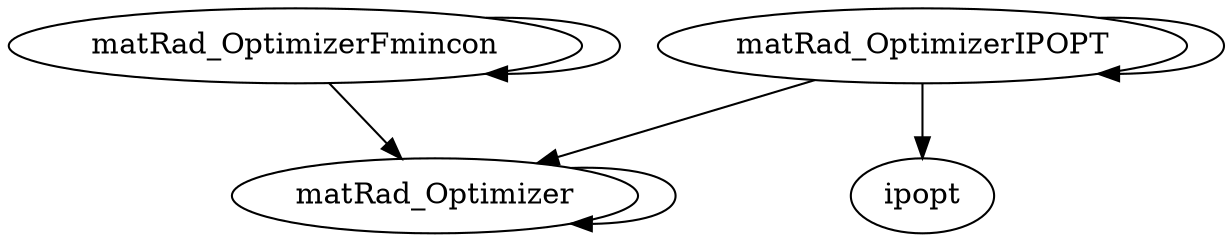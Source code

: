 /* Created by mdot for Matlab */
digraph m2html {
  matRad_Optimizer -> matRad_Optimizer;
  matRad_OptimizerFmincon -> matRad_Optimizer;
  matRad_OptimizerFmincon -> matRad_OptimizerFmincon;
  matRad_OptimizerIPOPT -> ipopt;
  matRad_OptimizerIPOPT -> matRad_Optimizer;
  matRad_OptimizerIPOPT -> matRad_OptimizerIPOPT;

  ipopt [URL="ipopt.html"];
  matRad_Optimizer [URL="matRad_Optimizer.html"];
  matRad_OptimizerFmincon [URL="matRad_OptimizerFmincon.html"];
  matRad_OptimizerIPOPT [URL="matRad_OptimizerIPOPT.html"];
}